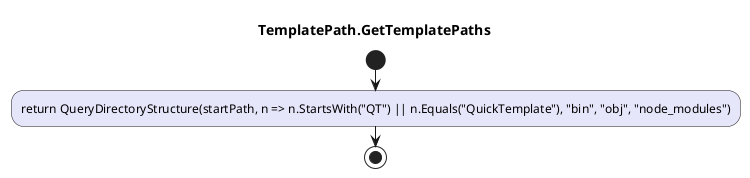@startuml TemplatePath.GetTemplatePaths
title TemplatePath.GetTemplatePaths
start
#Lavender:return QueryDirectoryStructure(startPath, n => n.StartsWith("QT") || n.Equals("QuickTemplate"), "bin", "obj", "node_modules");
stop
@enduml
